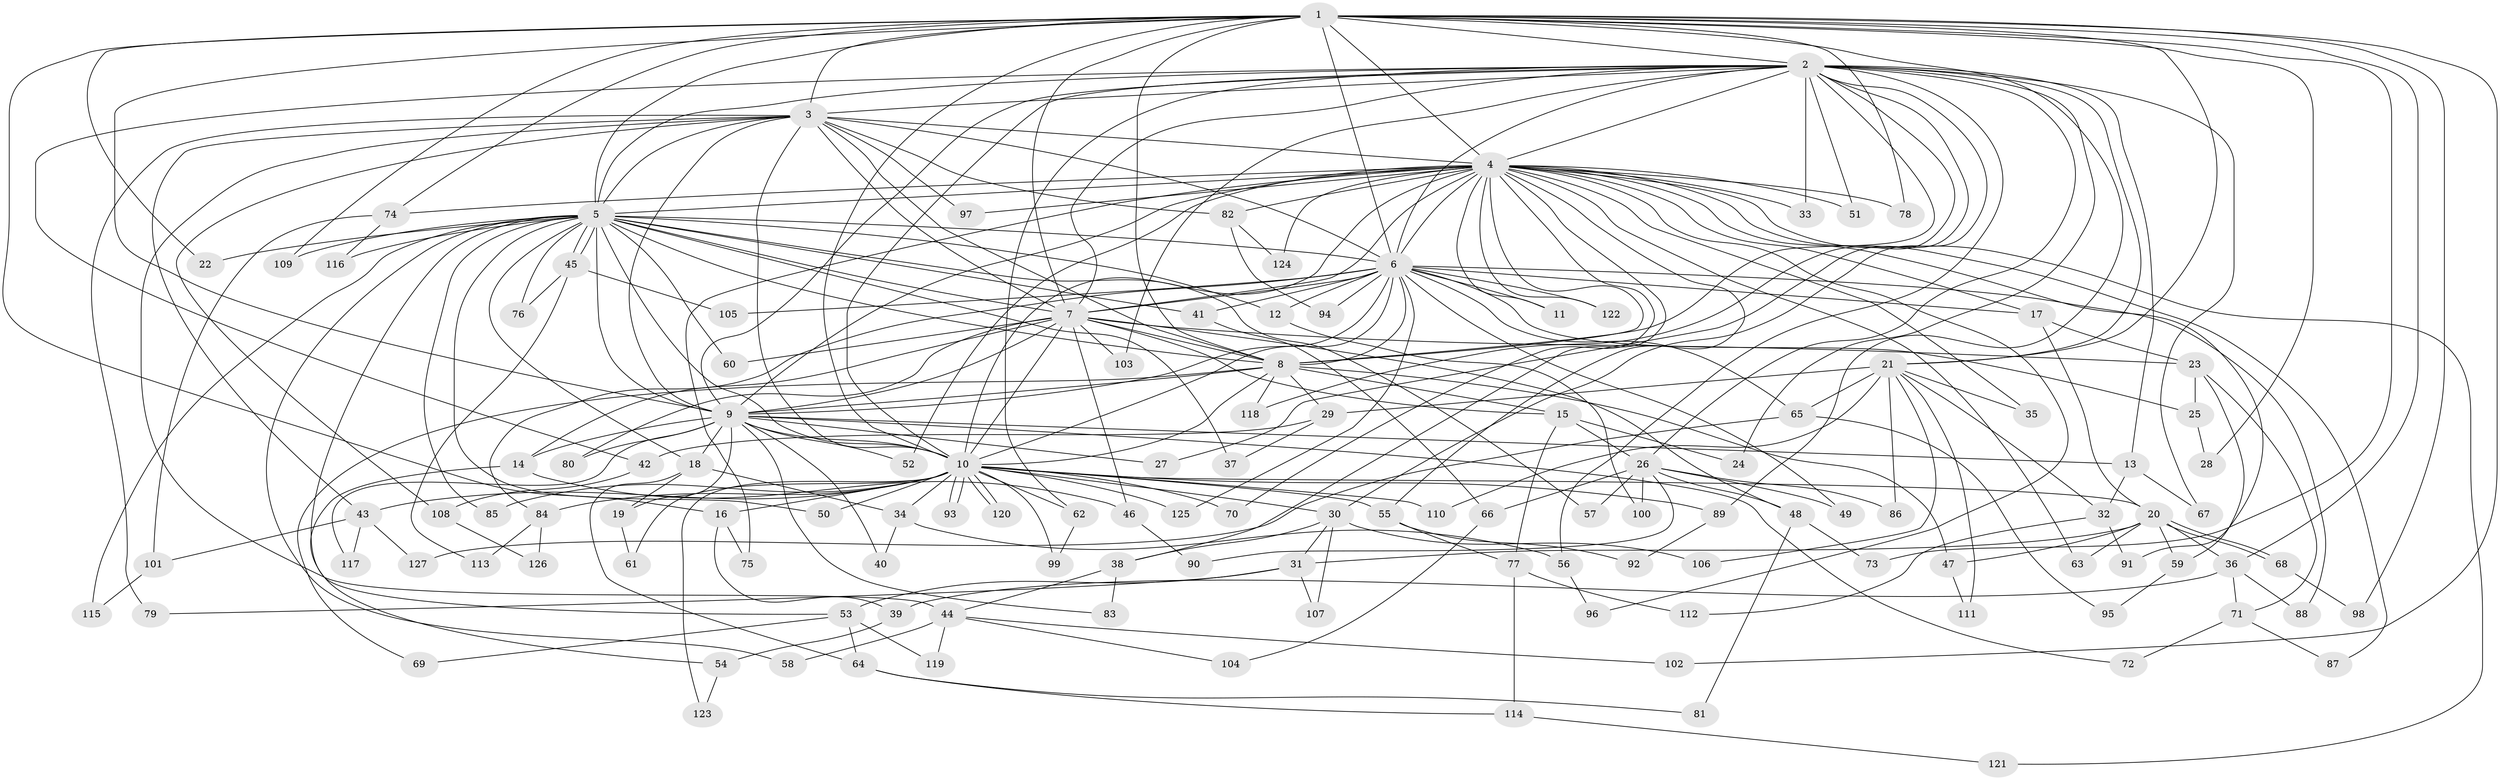 // coarse degree distribution, {18: 0.020833333333333332, 20: 0.020833333333333332, 30: 0.010416666666666666, 33: 0.010416666666666666, 23: 0.010416666666666666, 14: 0.010416666666666666, 2: 0.5, 3: 0.125, 4: 0.13541666666666666, 5: 0.0625, 12: 0.010416666666666666, 10: 0.020833333333333332, 7: 0.020833333333333332, 6: 0.020833333333333332, 1: 0.020833333333333332}
// Generated by graph-tools (version 1.1) at 2025/51/02/27/25 19:51:52]
// undirected, 127 vertices, 279 edges
graph export_dot {
graph [start="1"]
  node [color=gray90,style=filled];
  1;
  2;
  3;
  4;
  5;
  6;
  7;
  8;
  9;
  10;
  11;
  12;
  13;
  14;
  15;
  16;
  17;
  18;
  19;
  20;
  21;
  22;
  23;
  24;
  25;
  26;
  27;
  28;
  29;
  30;
  31;
  32;
  33;
  34;
  35;
  36;
  37;
  38;
  39;
  40;
  41;
  42;
  43;
  44;
  45;
  46;
  47;
  48;
  49;
  50;
  51;
  52;
  53;
  54;
  55;
  56;
  57;
  58;
  59;
  60;
  61;
  62;
  63;
  64;
  65;
  66;
  67;
  68;
  69;
  70;
  71;
  72;
  73;
  74;
  75;
  76;
  77;
  78;
  79;
  80;
  81;
  82;
  83;
  84;
  85;
  86;
  87;
  88;
  89;
  90;
  91;
  92;
  93;
  94;
  95;
  96;
  97;
  98;
  99;
  100;
  101;
  102;
  103;
  104;
  105;
  106;
  107;
  108;
  109;
  110;
  111;
  112;
  113;
  114;
  115;
  116;
  117;
  118;
  119;
  120;
  121;
  122;
  123;
  124;
  125;
  126;
  127;
  1 -- 2;
  1 -- 3;
  1 -- 4;
  1 -- 5;
  1 -- 6;
  1 -- 7;
  1 -- 8;
  1 -- 9;
  1 -- 10;
  1 -- 16;
  1 -- 21;
  1 -- 22;
  1 -- 28;
  1 -- 36;
  1 -- 73;
  1 -- 74;
  1 -- 78;
  1 -- 89;
  1 -- 98;
  1 -- 102;
  1 -- 109;
  2 -- 3;
  2 -- 4;
  2 -- 5;
  2 -- 6;
  2 -- 7;
  2 -- 8;
  2 -- 9;
  2 -- 10;
  2 -- 13;
  2 -- 21;
  2 -- 24;
  2 -- 26;
  2 -- 27;
  2 -- 30;
  2 -- 33;
  2 -- 42;
  2 -- 51;
  2 -- 56;
  2 -- 62;
  2 -- 67;
  2 -- 103;
  2 -- 118;
  3 -- 4;
  3 -- 5;
  3 -- 6;
  3 -- 7;
  3 -- 8;
  3 -- 9;
  3 -- 10;
  3 -- 43;
  3 -- 44;
  3 -- 79;
  3 -- 82;
  3 -- 97;
  3 -- 108;
  4 -- 5;
  4 -- 6;
  4 -- 7;
  4 -- 8;
  4 -- 9;
  4 -- 10;
  4 -- 11;
  4 -- 17;
  4 -- 33;
  4 -- 35;
  4 -- 38;
  4 -- 51;
  4 -- 52;
  4 -- 55;
  4 -- 63;
  4 -- 70;
  4 -- 74;
  4 -- 75;
  4 -- 78;
  4 -- 82;
  4 -- 87;
  4 -- 91;
  4 -- 96;
  4 -- 97;
  4 -- 121;
  4 -- 122;
  4 -- 124;
  5 -- 6;
  5 -- 7;
  5 -- 8;
  5 -- 9;
  5 -- 10;
  5 -- 12;
  5 -- 18;
  5 -- 22;
  5 -- 37;
  5 -- 41;
  5 -- 45;
  5 -- 45;
  5 -- 50;
  5 -- 53;
  5 -- 57;
  5 -- 58;
  5 -- 60;
  5 -- 76;
  5 -- 85;
  5 -- 109;
  5 -- 115;
  5 -- 116;
  6 -- 7;
  6 -- 8;
  6 -- 9;
  6 -- 10;
  6 -- 11;
  6 -- 12;
  6 -- 17;
  6 -- 25;
  6 -- 41;
  6 -- 49;
  6 -- 65;
  6 -- 84;
  6 -- 88;
  6 -- 94;
  6 -- 105;
  6 -- 122;
  6 -- 125;
  7 -- 8;
  7 -- 9;
  7 -- 10;
  7 -- 14;
  7 -- 15;
  7 -- 23;
  7 -- 46;
  7 -- 48;
  7 -- 60;
  7 -- 80;
  7 -- 103;
  8 -- 9;
  8 -- 10;
  8 -- 15;
  8 -- 29;
  8 -- 47;
  8 -- 69;
  8 -- 118;
  9 -- 10;
  9 -- 13;
  9 -- 14;
  9 -- 18;
  9 -- 19;
  9 -- 27;
  9 -- 40;
  9 -- 52;
  9 -- 72;
  9 -- 80;
  9 -- 83;
  9 -- 117;
  10 -- 16;
  10 -- 20;
  10 -- 30;
  10 -- 34;
  10 -- 43;
  10 -- 50;
  10 -- 55;
  10 -- 61;
  10 -- 62;
  10 -- 70;
  10 -- 84;
  10 -- 85;
  10 -- 89;
  10 -- 93;
  10 -- 93;
  10 -- 99;
  10 -- 110;
  10 -- 120;
  10 -- 120;
  10 -- 123;
  10 -- 125;
  12 -- 100;
  13 -- 32;
  13 -- 67;
  14 -- 46;
  14 -- 54;
  15 -- 24;
  15 -- 26;
  15 -- 77;
  16 -- 39;
  16 -- 75;
  17 -- 20;
  17 -- 23;
  18 -- 19;
  18 -- 34;
  18 -- 64;
  19 -- 61;
  20 -- 31;
  20 -- 36;
  20 -- 47;
  20 -- 59;
  20 -- 63;
  20 -- 68;
  20 -- 68;
  21 -- 29;
  21 -- 32;
  21 -- 35;
  21 -- 65;
  21 -- 86;
  21 -- 106;
  21 -- 110;
  21 -- 111;
  23 -- 25;
  23 -- 59;
  23 -- 71;
  25 -- 28;
  26 -- 48;
  26 -- 49;
  26 -- 57;
  26 -- 66;
  26 -- 86;
  26 -- 90;
  26 -- 100;
  29 -- 37;
  29 -- 42;
  30 -- 31;
  30 -- 38;
  30 -- 106;
  30 -- 107;
  31 -- 53;
  31 -- 79;
  31 -- 107;
  32 -- 91;
  32 -- 112;
  34 -- 40;
  34 -- 56;
  36 -- 39;
  36 -- 71;
  36 -- 88;
  38 -- 44;
  38 -- 83;
  39 -- 54;
  41 -- 66;
  42 -- 108;
  43 -- 101;
  43 -- 117;
  43 -- 127;
  44 -- 58;
  44 -- 102;
  44 -- 104;
  44 -- 119;
  45 -- 76;
  45 -- 105;
  45 -- 113;
  46 -- 90;
  47 -- 111;
  48 -- 73;
  48 -- 81;
  53 -- 64;
  53 -- 69;
  53 -- 119;
  54 -- 123;
  55 -- 77;
  55 -- 92;
  56 -- 96;
  59 -- 95;
  62 -- 99;
  64 -- 81;
  64 -- 114;
  65 -- 95;
  65 -- 127;
  66 -- 104;
  68 -- 98;
  71 -- 72;
  71 -- 87;
  74 -- 101;
  74 -- 116;
  77 -- 112;
  77 -- 114;
  82 -- 94;
  82 -- 124;
  84 -- 113;
  84 -- 126;
  89 -- 92;
  101 -- 115;
  108 -- 126;
  114 -- 121;
}
